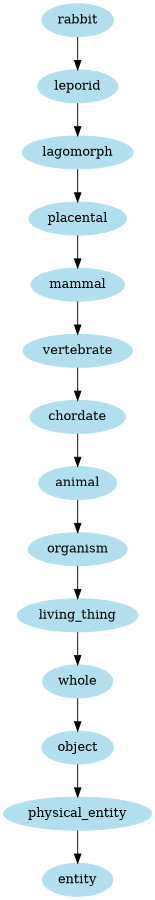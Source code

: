 digraph unix {
	node [color=lightblue2 style=filled]
	size="6,6"
	rabbit -> leporid
	leporid -> lagomorph
	lagomorph -> placental
	placental -> mammal
	mammal -> vertebrate
	vertebrate -> chordate
	chordate -> animal
	animal -> organism
	organism -> living_thing
	living_thing -> whole
	whole -> object
	object -> physical_entity
	physical_entity -> entity
}
